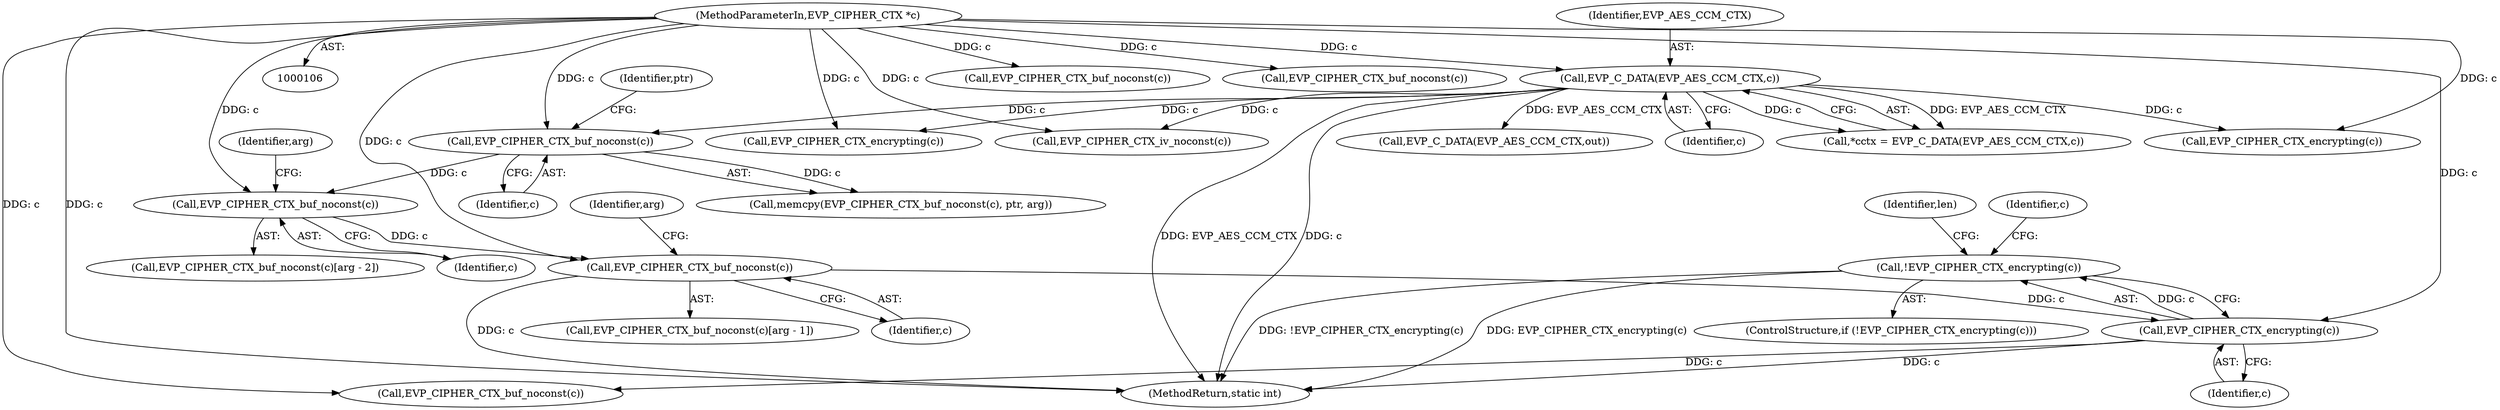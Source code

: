 digraph "0_openssl_00d965474b22b54e4275232bc71ee0c699c5cd21@API" {
"1000206" [label="(Call,!EVP_CIPHER_CTX_encrypting(c))"];
"1000207" [label="(Call,EVP_CIPHER_CTX_encrypting(c))"];
"1000191" [label="(Call,EVP_CIPHER_CTX_buf_noconst(c))"];
"1000184" [label="(Call,EVP_CIPHER_CTX_buf_noconst(c))"];
"1000168" [label="(Call,EVP_CIPHER_CTX_buf_noconst(c))"];
"1000115" [label="(Call,EVP_C_DATA(EVP_AES_CCM_CTX,c))"];
"1000107" [label="(MethodParameterIn,EVP_CIPHER_CTX *c)"];
"1000226" [label="(Identifier,c)"];
"1000117" [label="(Identifier,c)"];
"1000205" [label="(ControlStructure,if (!EVP_CIPHER_CTX_encrypting(c)))"];
"1000183" [label="(Call,EVP_CIPHER_CTX_buf_noconst(c)[arg - 2])"];
"1000417" [label="(MethodReturn,static int)"];
"1000168" [label="(Call,EVP_CIPHER_CTX_buf_noconst(c))"];
"1000115" [label="(Call,EVP_C_DATA(EVP_AES_CCM_CTX,c))"];
"1000235" [label="(Call,EVP_CIPHER_CTX_buf_noconst(c))"];
"1000316" [label="(Call,EVP_CIPHER_CTX_buf_noconst(c))"];
"1000170" [label="(Identifier,ptr)"];
"1000113" [label="(Call,*cctx = EVP_C_DATA(EVP_AES_CCM_CTX,c))"];
"1000206" [label="(Call,!EVP_CIPHER_CTX_encrypting(c))"];
"1000192" [label="(Identifier,c)"];
"1000169" [label="(Identifier,c)"];
"1000331" [label="(Call,EVP_CIPHER_CTX_encrypting(c))"];
"1000185" [label="(Identifier,c)"];
"1000378" [label="(Call,EVP_C_DATA(EVP_AES_CCM_CTX,out))"];
"1000107" [label="(MethodParameterIn,EVP_CIPHER_CTX *c)"];
"1000184" [label="(Call,EVP_CIPHER_CTX_buf_noconst(c))"];
"1000187" [label="(Identifier,arg)"];
"1000207" [label="(Call,EVP_CIPHER_CTX_encrypting(c))"];
"1000225" [label="(Call,EVP_CIPHER_CTX_buf_noconst(c))"];
"1000116" [label="(Identifier,EVP_AES_CCM_CTX)"];
"1000212" [label="(Identifier,len)"];
"1000167" [label="(Call,memcpy(EVP_CIPHER_CTX_buf_noconst(c), ptr, arg))"];
"1000191" [label="(Call,EVP_CIPHER_CTX_buf_noconst(c))"];
"1000255" [label="(Call,EVP_CIPHER_CTX_iv_noconst(c))"];
"1000208" [label="(Identifier,c)"];
"1000302" [label="(Call,EVP_CIPHER_CTX_encrypting(c))"];
"1000194" [label="(Identifier,arg)"];
"1000190" [label="(Call,EVP_CIPHER_CTX_buf_noconst(c)[arg - 1])"];
"1000206" -> "1000205"  [label="AST: "];
"1000206" -> "1000207"  [label="CFG: "];
"1000207" -> "1000206"  [label="AST: "];
"1000212" -> "1000206"  [label="CFG: "];
"1000226" -> "1000206"  [label="CFG: "];
"1000206" -> "1000417"  [label="DDG: !EVP_CIPHER_CTX_encrypting(c)"];
"1000206" -> "1000417"  [label="DDG: EVP_CIPHER_CTX_encrypting(c)"];
"1000207" -> "1000206"  [label="DDG: c"];
"1000207" -> "1000208"  [label="CFG: "];
"1000208" -> "1000207"  [label="AST: "];
"1000207" -> "1000417"  [label="DDG: c"];
"1000191" -> "1000207"  [label="DDG: c"];
"1000107" -> "1000207"  [label="DDG: c"];
"1000207" -> "1000225"  [label="DDG: c"];
"1000191" -> "1000190"  [label="AST: "];
"1000191" -> "1000192"  [label="CFG: "];
"1000192" -> "1000191"  [label="AST: "];
"1000194" -> "1000191"  [label="CFG: "];
"1000191" -> "1000417"  [label="DDG: c"];
"1000184" -> "1000191"  [label="DDG: c"];
"1000107" -> "1000191"  [label="DDG: c"];
"1000184" -> "1000183"  [label="AST: "];
"1000184" -> "1000185"  [label="CFG: "];
"1000185" -> "1000184"  [label="AST: "];
"1000187" -> "1000184"  [label="CFG: "];
"1000168" -> "1000184"  [label="DDG: c"];
"1000107" -> "1000184"  [label="DDG: c"];
"1000168" -> "1000167"  [label="AST: "];
"1000168" -> "1000169"  [label="CFG: "];
"1000169" -> "1000168"  [label="AST: "];
"1000170" -> "1000168"  [label="CFG: "];
"1000168" -> "1000167"  [label="DDG: c"];
"1000115" -> "1000168"  [label="DDG: c"];
"1000107" -> "1000168"  [label="DDG: c"];
"1000115" -> "1000113"  [label="AST: "];
"1000115" -> "1000117"  [label="CFG: "];
"1000116" -> "1000115"  [label="AST: "];
"1000117" -> "1000115"  [label="AST: "];
"1000113" -> "1000115"  [label="CFG: "];
"1000115" -> "1000417"  [label="DDG: c"];
"1000115" -> "1000417"  [label="DDG: EVP_AES_CCM_CTX"];
"1000115" -> "1000113"  [label="DDG: EVP_AES_CCM_CTX"];
"1000115" -> "1000113"  [label="DDG: c"];
"1000107" -> "1000115"  [label="DDG: c"];
"1000115" -> "1000255"  [label="DDG: c"];
"1000115" -> "1000302"  [label="DDG: c"];
"1000115" -> "1000331"  [label="DDG: c"];
"1000115" -> "1000378"  [label="DDG: EVP_AES_CCM_CTX"];
"1000107" -> "1000106"  [label="AST: "];
"1000107" -> "1000417"  [label="DDG: c"];
"1000107" -> "1000225"  [label="DDG: c"];
"1000107" -> "1000235"  [label="DDG: c"];
"1000107" -> "1000255"  [label="DDG: c"];
"1000107" -> "1000302"  [label="DDG: c"];
"1000107" -> "1000316"  [label="DDG: c"];
"1000107" -> "1000331"  [label="DDG: c"];
}
